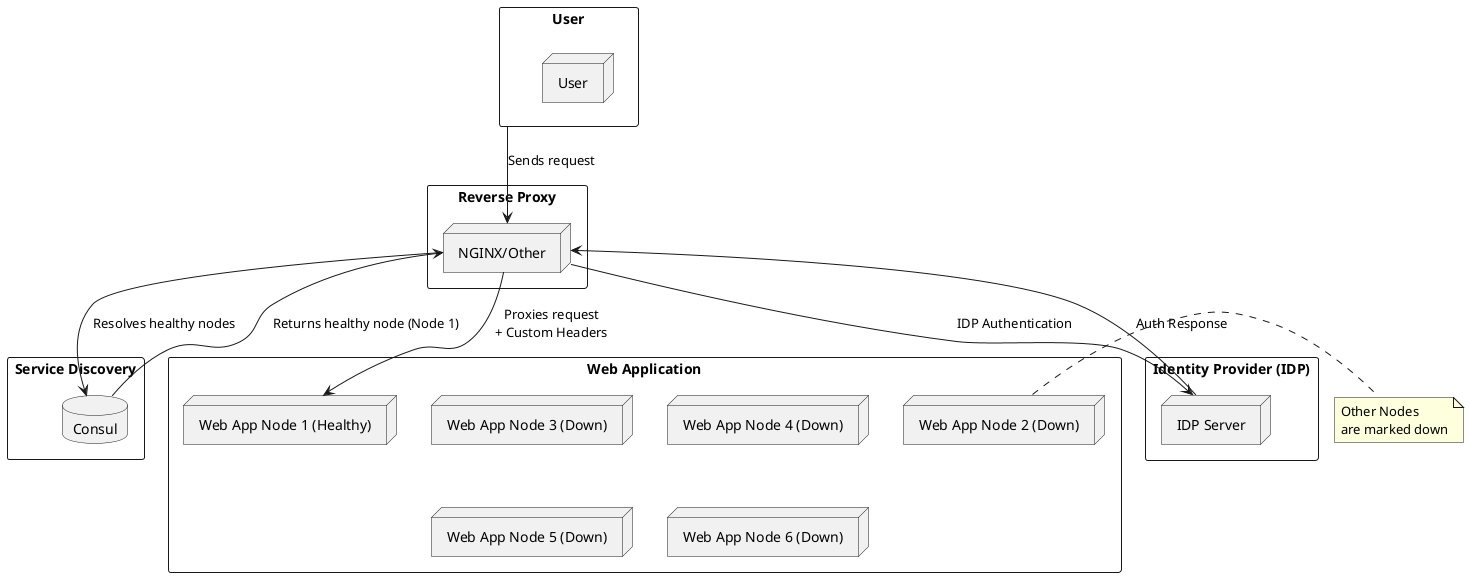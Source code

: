 @startuml
allowmixing

skinparam rectangle {
    StrokeColor black
    Shadowing false
}

rectangle User {
    node "User" as User
}

rectangle "Reverse Proxy" as ReverseProxy {
    node "NGINX/Other" as Proxy
}

rectangle "Service Discovery" as ServiceDiscovery {
    database "Consul" as Consul
}

rectangle "Web Application" as WebApp {
    node "Web App Node 1 (Healthy)" as AppNode1
    node "Web App Node 2 (Down)" as AppNode2
    node "Web App Node 3 (Down)" as AppNode3
    node "Web App Node 4 (Down)" as AppNode4
    node "Web App Node 5 (Down)" as AppNode5
    node "Web App Node 6 (Down)" as AppNode6
}

rectangle "Identity Provider (IDP)" as IDP {
    node "IDP Server" as IDPServer
}

User --> Proxy : Sends request
Proxy --> IDPServer : IDP Authentication
IDPServer --> Proxy : Auth Response
Proxy --> Consul : Resolves healthy nodes
Consul --> Proxy : Returns healthy node (Node 1)
Proxy --> AppNode1 : Proxies request\n+ Custom Headers

note right of AppNode2 : Other Nodes\nare marked down
@enduml
